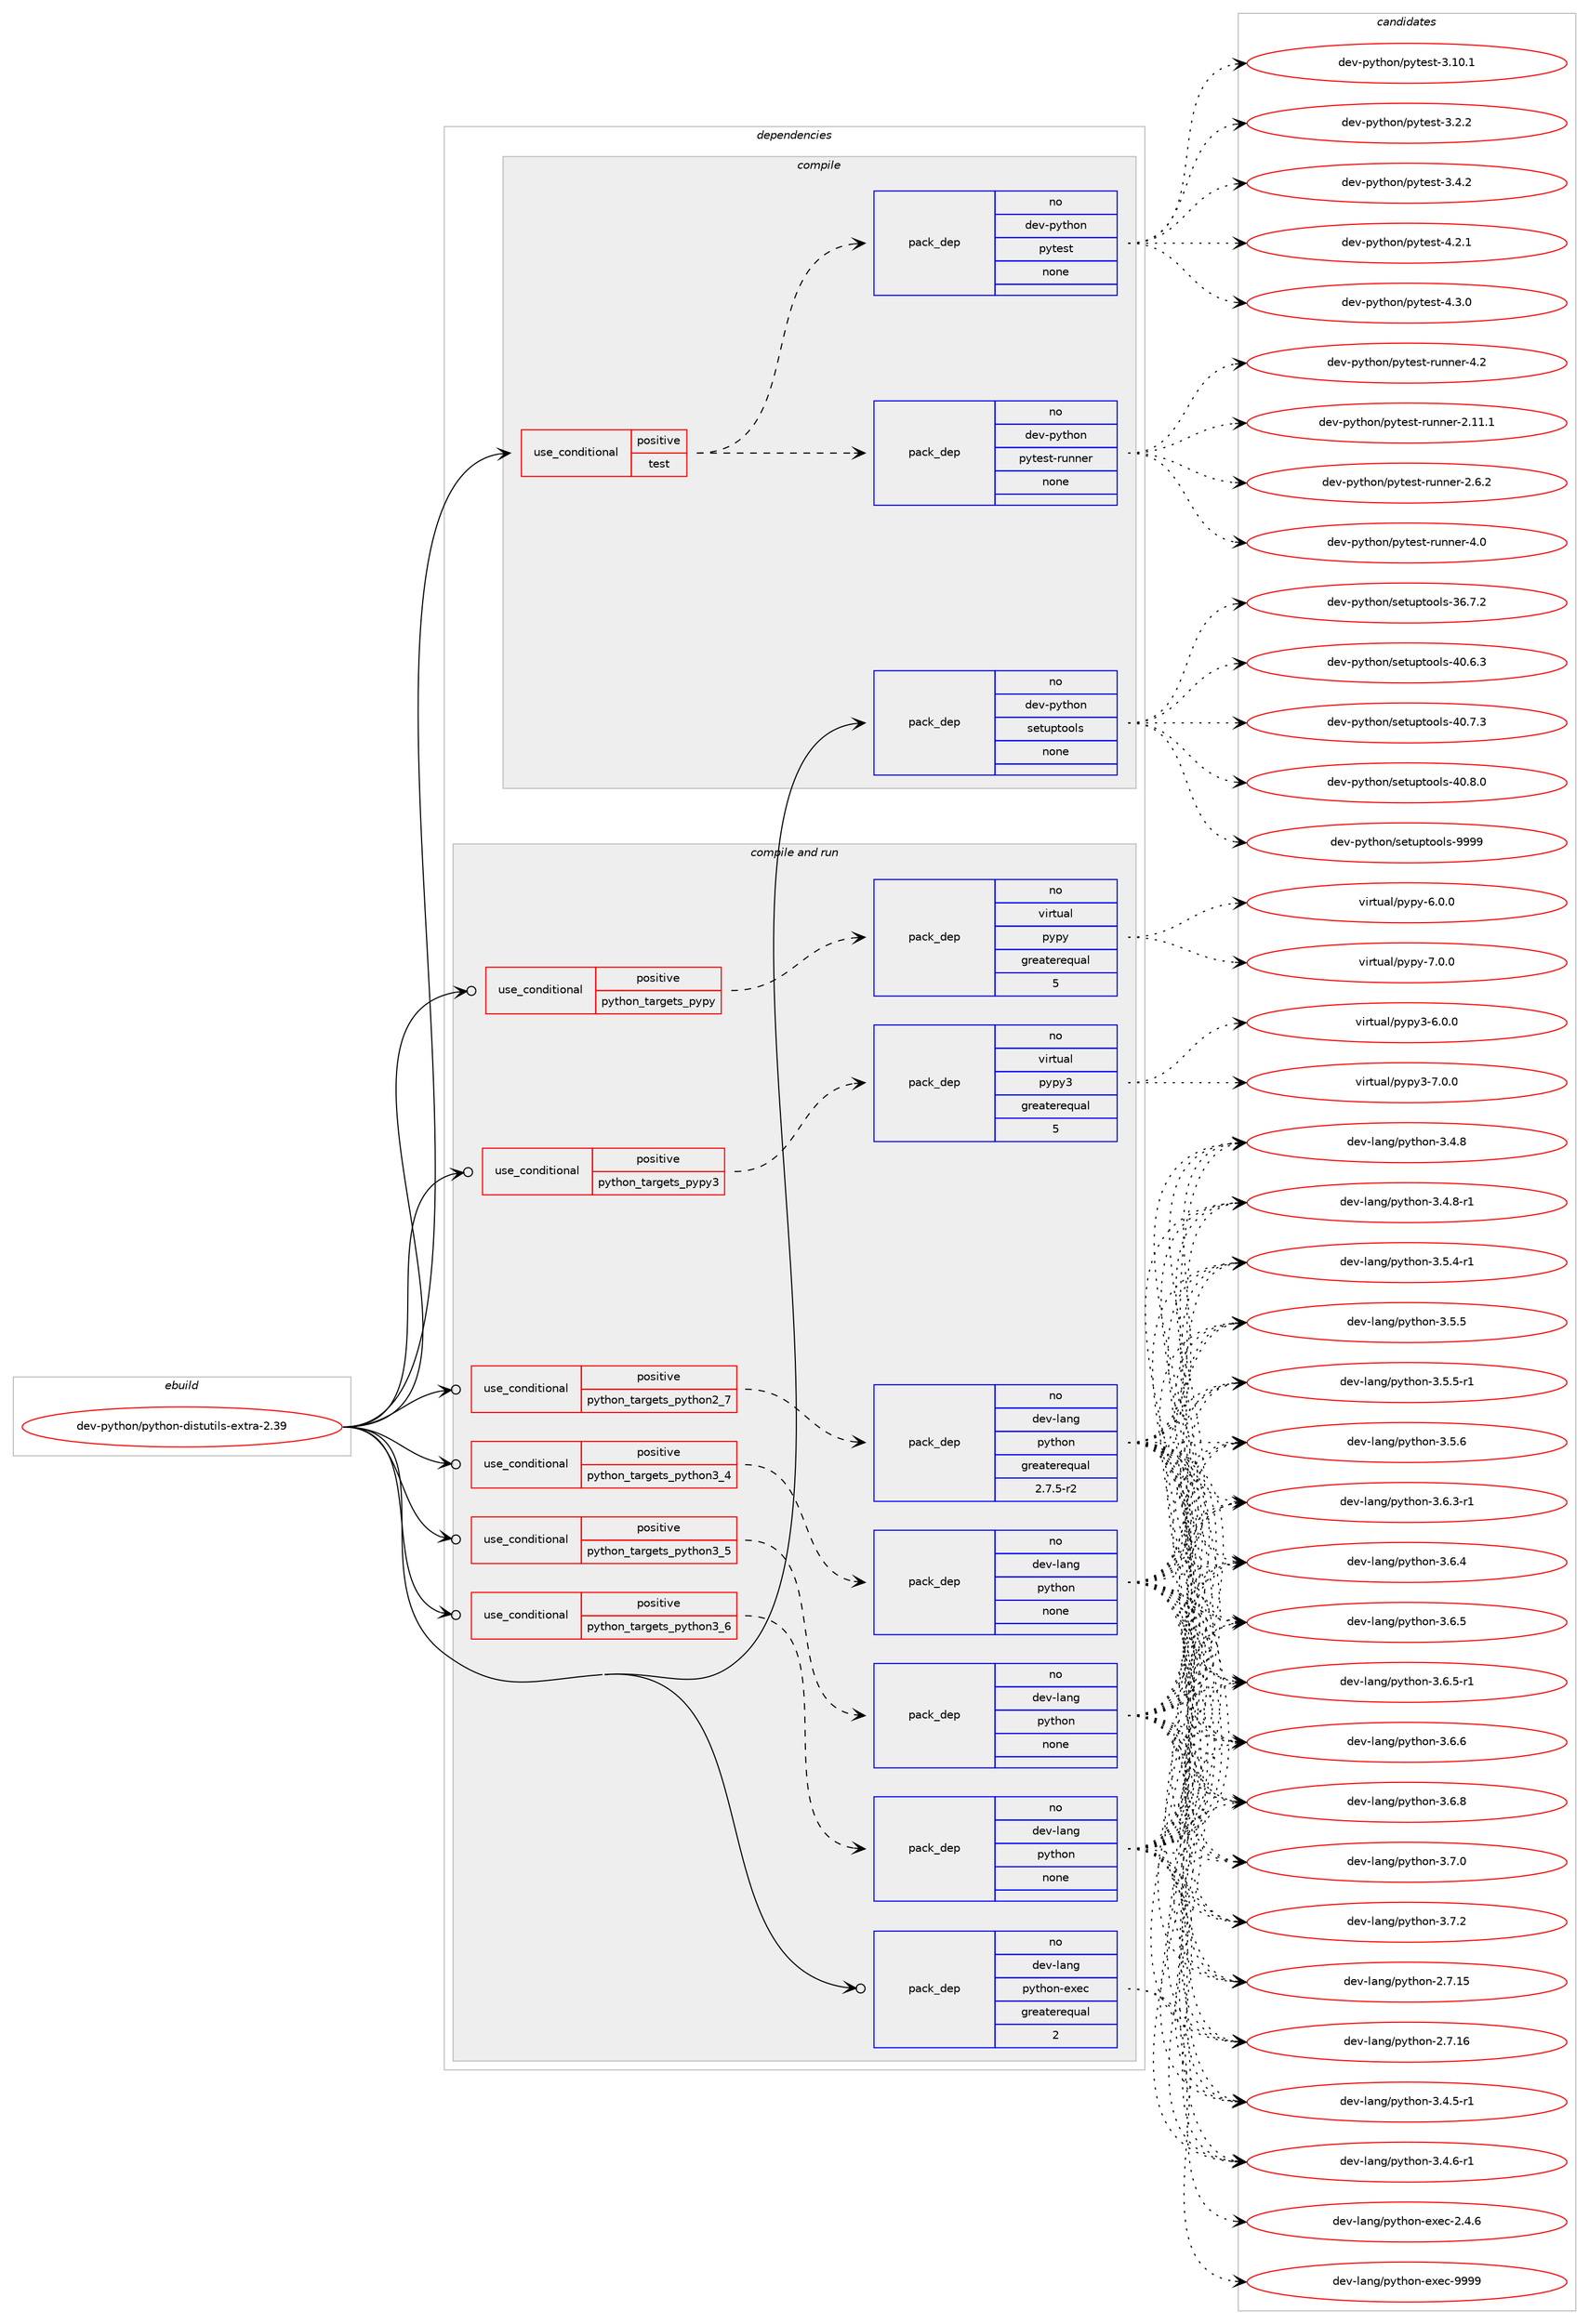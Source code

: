 digraph prolog {

# *************
# Graph options
# *************

newrank=true;
concentrate=true;
compound=true;
graph [rankdir=LR,fontname=Helvetica,fontsize=10,ranksep=1.5];#, ranksep=2.5, nodesep=0.2];
edge  [arrowhead=vee];
node  [fontname=Helvetica,fontsize=10];

# **********
# The ebuild
# **********

subgraph cluster_leftcol {
color=gray;
rank=same;
label=<<i>ebuild</i>>;
id [label="dev-python/python-distutils-extra-2.39", color=red, width=4, href="../dev-python/python-distutils-extra-2.39.svg"];
}

# ****************
# The dependencies
# ****************

subgraph cluster_midcol {
color=gray;
label=<<i>dependencies</i>>;
subgraph cluster_compile {
fillcolor="#eeeeee";
style=filled;
label=<<i>compile</i>>;
subgraph cond382570 {
dependency1434694 [label=<<TABLE BORDER="0" CELLBORDER="1" CELLSPACING="0" CELLPADDING="4"><TR><TD ROWSPAN="3" CELLPADDING="10">use_conditional</TD></TR><TR><TD>positive</TD></TR><TR><TD>test</TD></TR></TABLE>>, shape=none, color=red];
subgraph pack1028771 {
dependency1434695 [label=<<TABLE BORDER="0" CELLBORDER="1" CELLSPACING="0" CELLPADDING="4" WIDTH="220"><TR><TD ROWSPAN="6" CELLPADDING="30">pack_dep</TD></TR><TR><TD WIDTH="110">no</TD></TR><TR><TD>dev-python</TD></TR><TR><TD>pytest-runner</TD></TR><TR><TD>none</TD></TR><TR><TD></TD></TR></TABLE>>, shape=none, color=blue];
}
dependency1434694:e -> dependency1434695:w [weight=20,style="dashed",arrowhead="vee"];
subgraph pack1028772 {
dependency1434696 [label=<<TABLE BORDER="0" CELLBORDER="1" CELLSPACING="0" CELLPADDING="4" WIDTH="220"><TR><TD ROWSPAN="6" CELLPADDING="30">pack_dep</TD></TR><TR><TD WIDTH="110">no</TD></TR><TR><TD>dev-python</TD></TR><TR><TD>pytest</TD></TR><TR><TD>none</TD></TR><TR><TD></TD></TR></TABLE>>, shape=none, color=blue];
}
dependency1434694:e -> dependency1434696:w [weight=20,style="dashed",arrowhead="vee"];
}
id:e -> dependency1434694:w [weight=20,style="solid",arrowhead="vee"];
subgraph pack1028773 {
dependency1434697 [label=<<TABLE BORDER="0" CELLBORDER="1" CELLSPACING="0" CELLPADDING="4" WIDTH="220"><TR><TD ROWSPAN="6" CELLPADDING="30">pack_dep</TD></TR><TR><TD WIDTH="110">no</TD></TR><TR><TD>dev-python</TD></TR><TR><TD>setuptools</TD></TR><TR><TD>none</TD></TR><TR><TD></TD></TR></TABLE>>, shape=none, color=blue];
}
id:e -> dependency1434697:w [weight=20,style="solid",arrowhead="vee"];
}
subgraph cluster_compileandrun {
fillcolor="#eeeeee";
style=filled;
label=<<i>compile and run</i>>;
subgraph cond382571 {
dependency1434698 [label=<<TABLE BORDER="0" CELLBORDER="1" CELLSPACING="0" CELLPADDING="4"><TR><TD ROWSPAN="3" CELLPADDING="10">use_conditional</TD></TR><TR><TD>positive</TD></TR><TR><TD>python_targets_pypy</TD></TR></TABLE>>, shape=none, color=red];
subgraph pack1028774 {
dependency1434699 [label=<<TABLE BORDER="0" CELLBORDER="1" CELLSPACING="0" CELLPADDING="4" WIDTH="220"><TR><TD ROWSPAN="6" CELLPADDING="30">pack_dep</TD></TR><TR><TD WIDTH="110">no</TD></TR><TR><TD>virtual</TD></TR><TR><TD>pypy</TD></TR><TR><TD>greaterequal</TD></TR><TR><TD>5</TD></TR></TABLE>>, shape=none, color=blue];
}
dependency1434698:e -> dependency1434699:w [weight=20,style="dashed",arrowhead="vee"];
}
id:e -> dependency1434698:w [weight=20,style="solid",arrowhead="odotvee"];
subgraph cond382572 {
dependency1434700 [label=<<TABLE BORDER="0" CELLBORDER="1" CELLSPACING="0" CELLPADDING="4"><TR><TD ROWSPAN="3" CELLPADDING="10">use_conditional</TD></TR><TR><TD>positive</TD></TR><TR><TD>python_targets_pypy3</TD></TR></TABLE>>, shape=none, color=red];
subgraph pack1028775 {
dependency1434701 [label=<<TABLE BORDER="0" CELLBORDER="1" CELLSPACING="0" CELLPADDING="4" WIDTH="220"><TR><TD ROWSPAN="6" CELLPADDING="30">pack_dep</TD></TR><TR><TD WIDTH="110">no</TD></TR><TR><TD>virtual</TD></TR><TR><TD>pypy3</TD></TR><TR><TD>greaterequal</TD></TR><TR><TD>5</TD></TR></TABLE>>, shape=none, color=blue];
}
dependency1434700:e -> dependency1434701:w [weight=20,style="dashed",arrowhead="vee"];
}
id:e -> dependency1434700:w [weight=20,style="solid",arrowhead="odotvee"];
subgraph cond382573 {
dependency1434702 [label=<<TABLE BORDER="0" CELLBORDER="1" CELLSPACING="0" CELLPADDING="4"><TR><TD ROWSPAN="3" CELLPADDING="10">use_conditional</TD></TR><TR><TD>positive</TD></TR><TR><TD>python_targets_python2_7</TD></TR></TABLE>>, shape=none, color=red];
subgraph pack1028776 {
dependency1434703 [label=<<TABLE BORDER="0" CELLBORDER="1" CELLSPACING="0" CELLPADDING="4" WIDTH="220"><TR><TD ROWSPAN="6" CELLPADDING="30">pack_dep</TD></TR><TR><TD WIDTH="110">no</TD></TR><TR><TD>dev-lang</TD></TR><TR><TD>python</TD></TR><TR><TD>greaterequal</TD></TR><TR><TD>2.7.5-r2</TD></TR></TABLE>>, shape=none, color=blue];
}
dependency1434702:e -> dependency1434703:w [weight=20,style="dashed",arrowhead="vee"];
}
id:e -> dependency1434702:w [weight=20,style="solid",arrowhead="odotvee"];
subgraph cond382574 {
dependency1434704 [label=<<TABLE BORDER="0" CELLBORDER="1" CELLSPACING="0" CELLPADDING="4"><TR><TD ROWSPAN="3" CELLPADDING="10">use_conditional</TD></TR><TR><TD>positive</TD></TR><TR><TD>python_targets_python3_4</TD></TR></TABLE>>, shape=none, color=red];
subgraph pack1028777 {
dependency1434705 [label=<<TABLE BORDER="0" CELLBORDER="1" CELLSPACING="0" CELLPADDING="4" WIDTH="220"><TR><TD ROWSPAN="6" CELLPADDING="30">pack_dep</TD></TR><TR><TD WIDTH="110">no</TD></TR><TR><TD>dev-lang</TD></TR><TR><TD>python</TD></TR><TR><TD>none</TD></TR><TR><TD></TD></TR></TABLE>>, shape=none, color=blue];
}
dependency1434704:e -> dependency1434705:w [weight=20,style="dashed",arrowhead="vee"];
}
id:e -> dependency1434704:w [weight=20,style="solid",arrowhead="odotvee"];
subgraph cond382575 {
dependency1434706 [label=<<TABLE BORDER="0" CELLBORDER="1" CELLSPACING="0" CELLPADDING="4"><TR><TD ROWSPAN="3" CELLPADDING="10">use_conditional</TD></TR><TR><TD>positive</TD></TR><TR><TD>python_targets_python3_5</TD></TR></TABLE>>, shape=none, color=red];
subgraph pack1028778 {
dependency1434707 [label=<<TABLE BORDER="0" CELLBORDER="1" CELLSPACING="0" CELLPADDING="4" WIDTH="220"><TR><TD ROWSPAN="6" CELLPADDING="30">pack_dep</TD></TR><TR><TD WIDTH="110">no</TD></TR><TR><TD>dev-lang</TD></TR><TR><TD>python</TD></TR><TR><TD>none</TD></TR><TR><TD></TD></TR></TABLE>>, shape=none, color=blue];
}
dependency1434706:e -> dependency1434707:w [weight=20,style="dashed",arrowhead="vee"];
}
id:e -> dependency1434706:w [weight=20,style="solid",arrowhead="odotvee"];
subgraph cond382576 {
dependency1434708 [label=<<TABLE BORDER="0" CELLBORDER="1" CELLSPACING="0" CELLPADDING="4"><TR><TD ROWSPAN="3" CELLPADDING="10">use_conditional</TD></TR><TR><TD>positive</TD></TR><TR><TD>python_targets_python3_6</TD></TR></TABLE>>, shape=none, color=red];
subgraph pack1028779 {
dependency1434709 [label=<<TABLE BORDER="0" CELLBORDER="1" CELLSPACING="0" CELLPADDING="4" WIDTH="220"><TR><TD ROWSPAN="6" CELLPADDING="30">pack_dep</TD></TR><TR><TD WIDTH="110">no</TD></TR><TR><TD>dev-lang</TD></TR><TR><TD>python</TD></TR><TR><TD>none</TD></TR><TR><TD></TD></TR></TABLE>>, shape=none, color=blue];
}
dependency1434708:e -> dependency1434709:w [weight=20,style="dashed",arrowhead="vee"];
}
id:e -> dependency1434708:w [weight=20,style="solid",arrowhead="odotvee"];
subgraph pack1028780 {
dependency1434710 [label=<<TABLE BORDER="0" CELLBORDER="1" CELLSPACING="0" CELLPADDING="4" WIDTH="220"><TR><TD ROWSPAN="6" CELLPADDING="30">pack_dep</TD></TR><TR><TD WIDTH="110">no</TD></TR><TR><TD>dev-lang</TD></TR><TR><TD>python-exec</TD></TR><TR><TD>greaterequal</TD></TR><TR><TD>2</TD></TR></TABLE>>, shape=none, color=blue];
}
id:e -> dependency1434710:w [weight=20,style="solid",arrowhead="odotvee"];
}
subgraph cluster_run {
fillcolor="#eeeeee";
style=filled;
label=<<i>run</i>>;
}
}

# **************
# The candidates
# **************

subgraph cluster_choices {
rank=same;
color=gray;
label=<<i>candidates</i>>;

subgraph choice1028771 {
color=black;
nodesep=1;
choice10010111845112121116104111110471121211161011151164511411711011010111445504649494649 [label="dev-python/pytest-runner-2.11.1", color=red, width=4,href="../dev-python/pytest-runner-2.11.1.svg"];
choice100101118451121211161041111104711212111610111511645114117110110101114455046544650 [label="dev-python/pytest-runner-2.6.2", color=red, width=4,href="../dev-python/pytest-runner-2.6.2.svg"];
choice10010111845112121116104111110471121211161011151164511411711011010111445524648 [label="dev-python/pytest-runner-4.0", color=red, width=4,href="../dev-python/pytest-runner-4.0.svg"];
choice10010111845112121116104111110471121211161011151164511411711011010111445524650 [label="dev-python/pytest-runner-4.2", color=red, width=4,href="../dev-python/pytest-runner-4.2.svg"];
dependency1434695:e -> choice10010111845112121116104111110471121211161011151164511411711011010111445504649494649:w [style=dotted,weight="100"];
dependency1434695:e -> choice100101118451121211161041111104711212111610111511645114117110110101114455046544650:w [style=dotted,weight="100"];
dependency1434695:e -> choice10010111845112121116104111110471121211161011151164511411711011010111445524648:w [style=dotted,weight="100"];
dependency1434695:e -> choice10010111845112121116104111110471121211161011151164511411711011010111445524650:w [style=dotted,weight="100"];
}
subgraph choice1028772 {
color=black;
nodesep=1;
choice100101118451121211161041111104711212111610111511645514649484649 [label="dev-python/pytest-3.10.1", color=red, width=4,href="../dev-python/pytest-3.10.1.svg"];
choice1001011184511212111610411111047112121116101115116455146504650 [label="dev-python/pytest-3.2.2", color=red, width=4,href="../dev-python/pytest-3.2.2.svg"];
choice1001011184511212111610411111047112121116101115116455146524650 [label="dev-python/pytest-3.4.2", color=red, width=4,href="../dev-python/pytest-3.4.2.svg"];
choice1001011184511212111610411111047112121116101115116455246504649 [label="dev-python/pytest-4.2.1", color=red, width=4,href="../dev-python/pytest-4.2.1.svg"];
choice1001011184511212111610411111047112121116101115116455246514648 [label="dev-python/pytest-4.3.0", color=red, width=4,href="../dev-python/pytest-4.3.0.svg"];
dependency1434696:e -> choice100101118451121211161041111104711212111610111511645514649484649:w [style=dotted,weight="100"];
dependency1434696:e -> choice1001011184511212111610411111047112121116101115116455146504650:w [style=dotted,weight="100"];
dependency1434696:e -> choice1001011184511212111610411111047112121116101115116455146524650:w [style=dotted,weight="100"];
dependency1434696:e -> choice1001011184511212111610411111047112121116101115116455246504649:w [style=dotted,weight="100"];
dependency1434696:e -> choice1001011184511212111610411111047112121116101115116455246514648:w [style=dotted,weight="100"];
}
subgraph choice1028773 {
color=black;
nodesep=1;
choice100101118451121211161041111104711510111611711211611111110811545515446554650 [label="dev-python/setuptools-36.7.2", color=red, width=4,href="../dev-python/setuptools-36.7.2.svg"];
choice100101118451121211161041111104711510111611711211611111110811545524846544651 [label="dev-python/setuptools-40.6.3", color=red, width=4,href="../dev-python/setuptools-40.6.3.svg"];
choice100101118451121211161041111104711510111611711211611111110811545524846554651 [label="dev-python/setuptools-40.7.3", color=red, width=4,href="../dev-python/setuptools-40.7.3.svg"];
choice100101118451121211161041111104711510111611711211611111110811545524846564648 [label="dev-python/setuptools-40.8.0", color=red, width=4,href="../dev-python/setuptools-40.8.0.svg"];
choice10010111845112121116104111110471151011161171121161111111081154557575757 [label="dev-python/setuptools-9999", color=red, width=4,href="../dev-python/setuptools-9999.svg"];
dependency1434697:e -> choice100101118451121211161041111104711510111611711211611111110811545515446554650:w [style=dotted,weight="100"];
dependency1434697:e -> choice100101118451121211161041111104711510111611711211611111110811545524846544651:w [style=dotted,weight="100"];
dependency1434697:e -> choice100101118451121211161041111104711510111611711211611111110811545524846554651:w [style=dotted,weight="100"];
dependency1434697:e -> choice100101118451121211161041111104711510111611711211611111110811545524846564648:w [style=dotted,weight="100"];
dependency1434697:e -> choice10010111845112121116104111110471151011161171121161111111081154557575757:w [style=dotted,weight="100"];
}
subgraph choice1028774 {
color=black;
nodesep=1;
choice1181051141161179710847112121112121455446484648 [label="virtual/pypy-6.0.0", color=red, width=4,href="../virtual/pypy-6.0.0.svg"];
choice1181051141161179710847112121112121455546484648 [label="virtual/pypy-7.0.0", color=red, width=4,href="../virtual/pypy-7.0.0.svg"];
dependency1434699:e -> choice1181051141161179710847112121112121455446484648:w [style=dotted,weight="100"];
dependency1434699:e -> choice1181051141161179710847112121112121455546484648:w [style=dotted,weight="100"];
}
subgraph choice1028775 {
color=black;
nodesep=1;
choice118105114116117971084711212111212151455446484648 [label="virtual/pypy3-6.0.0", color=red, width=4,href="../virtual/pypy3-6.0.0.svg"];
choice118105114116117971084711212111212151455546484648 [label="virtual/pypy3-7.0.0", color=red, width=4,href="../virtual/pypy3-7.0.0.svg"];
dependency1434701:e -> choice118105114116117971084711212111212151455446484648:w [style=dotted,weight="100"];
dependency1434701:e -> choice118105114116117971084711212111212151455546484648:w [style=dotted,weight="100"];
}
subgraph choice1028776 {
color=black;
nodesep=1;
choice10010111845108971101034711212111610411111045504655464953 [label="dev-lang/python-2.7.15", color=red, width=4,href="../dev-lang/python-2.7.15.svg"];
choice10010111845108971101034711212111610411111045504655464954 [label="dev-lang/python-2.7.16", color=red, width=4,href="../dev-lang/python-2.7.16.svg"];
choice1001011184510897110103471121211161041111104551465246534511449 [label="dev-lang/python-3.4.5-r1", color=red, width=4,href="../dev-lang/python-3.4.5-r1.svg"];
choice1001011184510897110103471121211161041111104551465246544511449 [label="dev-lang/python-3.4.6-r1", color=red, width=4,href="../dev-lang/python-3.4.6-r1.svg"];
choice100101118451089711010347112121116104111110455146524656 [label="dev-lang/python-3.4.8", color=red, width=4,href="../dev-lang/python-3.4.8.svg"];
choice1001011184510897110103471121211161041111104551465246564511449 [label="dev-lang/python-3.4.8-r1", color=red, width=4,href="../dev-lang/python-3.4.8-r1.svg"];
choice1001011184510897110103471121211161041111104551465346524511449 [label="dev-lang/python-3.5.4-r1", color=red, width=4,href="../dev-lang/python-3.5.4-r1.svg"];
choice100101118451089711010347112121116104111110455146534653 [label="dev-lang/python-3.5.5", color=red, width=4,href="../dev-lang/python-3.5.5.svg"];
choice1001011184510897110103471121211161041111104551465346534511449 [label="dev-lang/python-3.5.5-r1", color=red, width=4,href="../dev-lang/python-3.5.5-r1.svg"];
choice100101118451089711010347112121116104111110455146534654 [label="dev-lang/python-3.5.6", color=red, width=4,href="../dev-lang/python-3.5.6.svg"];
choice1001011184510897110103471121211161041111104551465446514511449 [label="dev-lang/python-3.6.3-r1", color=red, width=4,href="../dev-lang/python-3.6.3-r1.svg"];
choice100101118451089711010347112121116104111110455146544652 [label="dev-lang/python-3.6.4", color=red, width=4,href="../dev-lang/python-3.6.4.svg"];
choice100101118451089711010347112121116104111110455146544653 [label="dev-lang/python-3.6.5", color=red, width=4,href="../dev-lang/python-3.6.5.svg"];
choice1001011184510897110103471121211161041111104551465446534511449 [label="dev-lang/python-3.6.5-r1", color=red, width=4,href="../dev-lang/python-3.6.5-r1.svg"];
choice100101118451089711010347112121116104111110455146544654 [label="dev-lang/python-3.6.6", color=red, width=4,href="../dev-lang/python-3.6.6.svg"];
choice100101118451089711010347112121116104111110455146544656 [label="dev-lang/python-3.6.8", color=red, width=4,href="../dev-lang/python-3.6.8.svg"];
choice100101118451089711010347112121116104111110455146554648 [label="dev-lang/python-3.7.0", color=red, width=4,href="../dev-lang/python-3.7.0.svg"];
choice100101118451089711010347112121116104111110455146554650 [label="dev-lang/python-3.7.2", color=red, width=4,href="../dev-lang/python-3.7.2.svg"];
dependency1434703:e -> choice10010111845108971101034711212111610411111045504655464953:w [style=dotted,weight="100"];
dependency1434703:e -> choice10010111845108971101034711212111610411111045504655464954:w [style=dotted,weight="100"];
dependency1434703:e -> choice1001011184510897110103471121211161041111104551465246534511449:w [style=dotted,weight="100"];
dependency1434703:e -> choice1001011184510897110103471121211161041111104551465246544511449:w [style=dotted,weight="100"];
dependency1434703:e -> choice100101118451089711010347112121116104111110455146524656:w [style=dotted,weight="100"];
dependency1434703:e -> choice1001011184510897110103471121211161041111104551465246564511449:w [style=dotted,weight="100"];
dependency1434703:e -> choice1001011184510897110103471121211161041111104551465346524511449:w [style=dotted,weight="100"];
dependency1434703:e -> choice100101118451089711010347112121116104111110455146534653:w [style=dotted,weight="100"];
dependency1434703:e -> choice1001011184510897110103471121211161041111104551465346534511449:w [style=dotted,weight="100"];
dependency1434703:e -> choice100101118451089711010347112121116104111110455146534654:w [style=dotted,weight="100"];
dependency1434703:e -> choice1001011184510897110103471121211161041111104551465446514511449:w [style=dotted,weight="100"];
dependency1434703:e -> choice100101118451089711010347112121116104111110455146544652:w [style=dotted,weight="100"];
dependency1434703:e -> choice100101118451089711010347112121116104111110455146544653:w [style=dotted,weight="100"];
dependency1434703:e -> choice1001011184510897110103471121211161041111104551465446534511449:w [style=dotted,weight="100"];
dependency1434703:e -> choice100101118451089711010347112121116104111110455146544654:w [style=dotted,weight="100"];
dependency1434703:e -> choice100101118451089711010347112121116104111110455146544656:w [style=dotted,weight="100"];
dependency1434703:e -> choice100101118451089711010347112121116104111110455146554648:w [style=dotted,weight="100"];
dependency1434703:e -> choice100101118451089711010347112121116104111110455146554650:w [style=dotted,weight="100"];
}
subgraph choice1028777 {
color=black;
nodesep=1;
choice10010111845108971101034711212111610411111045504655464953 [label="dev-lang/python-2.7.15", color=red, width=4,href="../dev-lang/python-2.7.15.svg"];
choice10010111845108971101034711212111610411111045504655464954 [label="dev-lang/python-2.7.16", color=red, width=4,href="../dev-lang/python-2.7.16.svg"];
choice1001011184510897110103471121211161041111104551465246534511449 [label="dev-lang/python-3.4.5-r1", color=red, width=4,href="../dev-lang/python-3.4.5-r1.svg"];
choice1001011184510897110103471121211161041111104551465246544511449 [label="dev-lang/python-3.4.6-r1", color=red, width=4,href="../dev-lang/python-3.4.6-r1.svg"];
choice100101118451089711010347112121116104111110455146524656 [label="dev-lang/python-3.4.8", color=red, width=4,href="../dev-lang/python-3.4.8.svg"];
choice1001011184510897110103471121211161041111104551465246564511449 [label="dev-lang/python-3.4.8-r1", color=red, width=4,href="../dev-lang/python-3.4.8-r1.svg"];
choice1001011184510897110103471121211161041111104551465346524511449 [label="dev-lang/python-3.5.4-r1", color=red, width=4,href="../dev-lang/python-3.5.4-r1.svg"];
choice100101118451089711010347112121116104111110455146534653 [label="dev-lang/python-3.5.5", color=red, width=4,href="../dev-lang/python-3.5.5.svg"];
choice1001011184510897110103471121211161041111104551465346534511449 [label="dev-lang/python-3.5.5-r1", color=red, width=4,href="../dev-lang/python-3.5.5-r1.svg"];
choice100101118451089711010347112121116104111110455146534654 [label="dev-lang/python-3.5.6", color=red, width=4,href="../dev-lang/python-3.5.6.svg"];
choice1001011184510897110103471121211161041111104551465446514511449 [label="dev-lang/python-3.6.3-r1", color=red, width=4,href="../dev-lang/python-3.6.3-r1.svg"];
choice100101118451089711010347112121116104111110455146544652 [label="dev-lang/python-3.6.4", color=red, width=4,href="../dev-lang/python-3.6.4.svg"];
choice100101118451089711010347112121116104111110455146544653 [label="dev-lang/python-3.6.5", color=red, width=4,href="../dev-lang/python-3.6.5.svg"];
choice1001011184510897110103471121211161041111104551465446534511449 [label="dev-lang/python-3.6.5-r1", color=red, width=4,href="../dev-lang/python-3.6.5-r1.svg"];
choice100101118451089711010347112121116104111110455146544654 [label="dev-lang/python-3.6.6", color=red, width=4,href="../dev-lang/python-3.6.6.svg"];
choice100101118451089711010347112121116104111110455146544656 [label="dev-lang/python-3.6.8", color=red, width=4,href="../dev-lang/python-3.6.8.svg"];
choice100101118451089711010347112121116104111110455146554648 [label="dev-lang/python-3.7.0", color=red, width=4,href="../dev-lang/python-3.7.0.svg"];
choice100101118451089711010347112121116104111110455146554650 [label="dev-lang/python-3.7.2", color=red, width=4,href="../dev-lang/python-3.7.2.svg"];
dependency1434705:e -> choice10010111845108971101034711212111610411111045504655464953:w [style=dotted,weight="100"];
dependency1434705:e -> choice10010111845108971101034711212111610411111045504655464954:w [style=dotted,weight="100"];
dependency1434705:e -> choice1001011184510897110103471121211161041111104551465246534511449:w [style=dotted,weight="100"];
dependency1434705:e -> choice1001011184510897110103471121211161041111104551465246544511449:w [style=dotted,weight="100"];
dependency1434705:e -> choice100101118451089711010347112121116104111110455146524656:w [style=dotted,weight="100"];
dependency1434705:e -> choice1001011184510897110103471121211161041111104551465246564511449:w [style=dotted,weight="100"];
dependency1434705:e -> choice1001011184510897110103471121211161041111104551465346524511449:w [style=dotted,weight="100"];
dependency1434705:e -> choice100101118451089711010347112121116104111110455146534653:w [style=dotted,weight="100"];
dependency1434705:e -> choice1001011184510897110103471121211161041111104551465346534511449:w [style=dotted,weight="100"];
dependency1434705:e -> choice100101118451089711010347112121116104111110455146534654:w [style=dotted,weight="100"];
dependency1434705:e -> choice1001011184510897110103471121211161041111104551465446514511449:w [style=dotted,weight="100"];
dependency1434705:e -> choice100101118451089711010347112121116104111110455146544652:w [style=dotted,weight="100"];
dependency1434705:e -> choice100101118451089711010347112121116104111110455146544653:w [style=dotted,weight="100"];
dependency1434705:e -> choice1001011184510897110103471121211161041111104551465446534511449:w [style=dotted,weight="100"];
dependency1434705:e -> choice100101118451089711010347112121116104111110455146544654:w [style=dotted,weight="100"];
dependency1434705:e -> choice100101118451089711010347112121116104111110455146544656:w [style=dotted,weight="100"];
dependency1434705:e -> choice100101118451089711010347112121116104111110455146554648:w [style=dotted,weight="100"];
dependency1434705:e -> choice100101118451089711010347112121116104111110455146554650:w [style=dotted,weight="100"];
}
subgraph choice1028778 {
color=black;
nodesep=1;
choice10010111845108971101034711212111610411111045504655464953 [label="dev-lang/python-2.7.15", color=red, width=4,href="../dev-lang/python-2.7.15.svg"];
choice10010111845108971101034711212111610411111045504655464954 [label="dev-lang/python-2.7.16", color=red, width=4,href="../dev-lang/python-2.7.16.svg"];
choice1001011184510897110103471121211161041111104551465246534511449 [label="dev-lang/python-3.4.5-r1", color=red, width=4,href="../dev-lang/python-3.4.5-r1.svg"];
choice1001011184510897110103471121211161041111104551465246544511449 [label="dev-lang/python-3.4.6-r1", color=red, width=4,href="../dev-lang/python-3.4.6-r1.svg"];
choice100101118451089711010347112121116104111110455146524656 [label="dev-lang/python-3.4.8", color=red, width=4,href="../dev-lang/python-3.4.8.svg"];
choice1001011184510897110103471121211161041111104551465246564511449 [label="dev-lang/python-3.4.8-r1", color=red, width=4,href="../dev-lang/python-3.4.8-r1.svg"];
choice1001011184510897110103471121211161041111104551465346524511449 [label="dev-lang/python-3.5.4-r1", color=red, width=4,href="../dev-lang/python-3.5.4-r1.svg"];
choice100101118451089711010347112121116104111110455146534653 [label="dev-lang/python-3.5.5", color=red, width=4,href="../dev-lang/python-3.5.5.svg"];
choice1001011184510897110103471121211161041111104551465346534511449 [label="dev-lang/python-3.5.5-r1", color=red, width=4,href="../dev-lang/python-3.5.5-r1.svg"];
choice100101118451089711010347112121116104111110455146534654 [label="dev-lang/python-3.5.6", color=red, width=4,href="../dev-lang/python-3.5.6.svg"];
choice1001011184510897110103471121211161041111104551465446514511449 [label="dev-lang/python-3.6.3-r1", color=red, width=4,href="../dev-lang/python-3.6.3-r1.svg"];
choice100101118451089711010347112121116104111110455146544652 [label="dev-lang/python-3.6.4", color=red, width=4,href="../dev-lang/python-3.6.4.svg"];
choice100101118451089711010347112121116104111110455146544653 [label="dev-lang/python-3.6.5", color=red, width=4,href="../dev-lang/python-3.6.5.svg"];
choice1001011184510897110103471121211161041111104551465446534511449 [label="dev-lang/python-3.6.5-r1", color=red, width=4,href="../dev-lang/python-3.6.5-r1.svg"];
choice100101118451089711010347112121116104111110455146544654 [label="dev-lang/python-3.6.6", color=red, width=4,href="../dev-lang/python-3.6.6.svg"];
choice100101118451089711010347112121116104111110455146544656 [label="dev-lang/python-3.6.8", color=red, width=4,href="../dev-lang/python-3.6.8.svg"];
choice100101118451089711010347112121116104111110455146554648 [label="dev-lang/python-3.7.0", color=red, width=4,href="../dev-lang/python-3.7.0.svg"];
choice100101118451089711010347112121116104111110455146554650 [label="dev-lang/python-3.7.2", color=red, width=4,href="../dev-lang/python-3.7.2.svg"];
dependency1434707:e -> choice10010111845108971101034711212111610411111045504655464953:w [style=dotted,weight="100"];
dependency1434707:e -> choice10010111845108971101034711212111610411111045504655464954:w [style=dotted,weight="100"];
dependency1434707:e -> choice1001011184510897110103471121211161041111104551465246534511449:w [style=dotted,weight="100"];
dependency1434707:e -> choice1001011184510897110103471121211161041111104551465246544511449:w [style=dotted,weight="100"];
dependency1434707:e -> choice100101118451089711010347112121116104111110455146524656:w [style=dotted,weight="100"];
dependency1434707:e -> choice1001011184510897110103471121211161041111104551465246564511449:w [style=dotted,weight="100"];
dependency1434707:e -> choice1001011184510897110103471121211161041111104551465346524511449:w [style=dotted,weight="100"];
dependency1434707:e -> choice100101118451089711010347112121116104111110455146534653:w [style=dotted,weight="100"];
dependency1434707:e -> choice1001011184510897110103471121211161041111104551465346534511449:w [style=dotted,weight="100"];
dependency1434707:e -> choice100101118451089711010347112121116104111110455146534654:w [style=dotted,weight="100"];
dependency1434707:e -> choice1001011184510897110103471121211161041111104551465446514511449:w [style=dotted,weight="100"];
dependency1434707:e -> choice100101118451089711010347112121116104111110455146544652:w [style=dotted,weight="100"];
dependency1434707:e -> choice100101118451089711010347112121116104111110455146544653:w [style=dotted,weight="100"];
dependency1434707:e -> choice1001011184510897110103471121211161041111104551465446534511449:w [style=dotted,weight="100"];
dependency1434707:e -> choice100101118451089711010347112121116104111110455146544654:w [style=dotted,weight="100"];
dependency1434707:e -> choice100101118451089711010347112121116104111110455146544656:w [style=dotted,weight="100"];
dependency1434707:e -> choice100101118451089711010347112121116104111110455146554648:w [style=dotted,weight="100"];
dependency1434707:e -> choice100101118451089711010347112121116104111110455146554650:w [style=dotted,weight="100"];
}
subgraph choice1028779 {
color=black;
nodesep=1;
choice10010111845108971101034711212111610411111045504655464953 [label="dev-lang/python-2.7.15", color=red, width=4,href="../dev-lang/python-2.7.15.svg"];
choice10010111845108971101034711212111610411111045504655464954 [label="dev-lang/python-2.7.16", color=red, width=4,href="../dev-lang/python-2.7.16.svg"];
choice1001011184510897110103471121211161041111104551465246534511449 [label="dev-lang/python-3.4.5-r1", color=red, width=4,href="../dev-lang/python-3.4.5-r1.svg"];
choice1001011184510897110103471121211161041111104551465246544511449 [label="dev-lang/python-3.4.6-r1", color=red, width=4,href="../dev-lang/python-3.4.6-r1.svg"];
choice100101118451089711010347112121116104111110455146524656 [label="dev-lang/python-3.4.8", color=red, width=4,href="../dev-lang/python-3.4.8.svg"];
choice1001011184510897110103471121211161041111104551465246564511449 [label="dev-lang/python-3.4.8-r1", color=red, width=4,href="../dev-lang/python-3.4.8-r1.svg"];
choice1001011184510897110103471121211161041111104551465346524511449 [label="dev-lang/python-3.5.4-r1", color=red, width=4,href="../dev-lang/python-3.5.4-r1.svg"];
choice100101118451089711010347112121116104111110455146534653 [label="dev-lang/python-3.5.5", color=red, width=4,href="../dev-lang/python-3.5.5.svg"];
choice1001011184510897110103471121211161041111104551465346534511449 [label="dev-lang/python-3.5.5-r1", color=red, width=4,href="../dev-lang/python-3.5.5-r1.svg"];
choice100101118451089711010347112121116104111110455146534654 [label="dev-lang/python-3.5.6", color=red, width=4,href="../dev-lang/python-3.5.6.svg"];
choice1001011184510897110103471121211161041111104551465446514511449 [label="dev-lang/python-3.6.3-r1", color=red, width=4,href="../dev-lang/python-3.6.3-r1.svg"];
choice100101118451089711010347112121116104111110455146544652 [label="dev-lang/python-3.6.4", color=red, width=4,href="../dev-lang/python-3.6.4.svg"];
choice100101118451089711010347112121116104111110455146544653 [label="dev-lang/python-3.6.5", color=red, width=4,href="../dev-lang/python-3.6.5.svg"];
choice1001011184510897110103471121211161041111104551465446534511449 [label="dev-lang/python-3.6.5-r1", color=red, width=4,href="../dev-lang/python-3.6.5-r1.svg"];
choice100101118451089711010347112121116104111110455146544654 [label="dev-lang/python-3.6.6", color=red, width=4,href="../dev-lang/python-3.6.6.svg"];
choice100101118451089711010347112121116104111110455146544656 [label="dev-lang/python-3.6.8", color=red, width=4,href="../dev-lang/python-3.6.8.svg"];
choice100101118451089711010347112121116104111110455146554648 [label="dev-lang/python-3.7.0", color=red, width=4,href="../dev-lang/python-3.7.0.svg"];
choice100101118451089711010347112121116104111110455146554650 [label="dev-lang/python-3.7.2", color=red, width=4,href="../dev-lang/python-3.7.2.svg"];
dependency1434709:e -> choice10010111845108971101034711212111610411111045504655464953:w [style=dotted,weight="100"];
dependency1434709:e -> choice10010111845108971101034711212111610411111045504655464954:w [style=dotted,weight="100"];
dependency1434709:e -> choice1001011184510897110103471121211161041111104551465246534511449:w [style=dotted,weight="100"];
dependency1434709:e -> choice1001011184510897110103471121211161041111104551465246544511449:w [style=dotted,weight="100"];
dependency1434709:e -> choice100101118451089711010347112121116104111110455146524656:w [style=dotted,weight="100"];
dependency1434709:e -> choice1001011184510897110103471121211161041111104551465246564511449:w [style=dotted,weight="100"];
dependency1434709:e -> choice1001011184510897110103471121211161041111104551465346524511449:w [style=dotted,weight="100"];
dependency1434709:e -> choice100101118451089711010347112121116104111110455146534653:w [style=dotted,weight="100"];
dependency1434709:e -> choice1001011184510897110103471121211161041111104551465346534511449:w [style=dotted,weight="100"];
dependency1434709:e -> choice100101118451089711010347112121116104111110455146534654:w [style=dotted,weight="100"];
dependency1434709:e -> choice1001011184510897110103471121211161041111104551465446514511449:w [style=dotted,weight="100"];
dependency1434709:e -> choice100101118451089711010347112121116104111110455146544652:w [style=dotted,weight="100"];
dependency1434709:e -> choice100101118451089711010347112121116104111110455146544653:w [style=dotted,weight="100"];
dependency1434709:e -> choice1001011184510897110103471121211161041111104551465446534511449:w [style=dotted,weight="100"];
dependency1434709:e -> choice100101118451089711010347112121116104111110455146544654:w [style=dotted,weight="100"];
dependency1434709:e -> choice100101118451089711010347112121116104111110455146544656:w [style=dotted,weight="100"];
dependency1434709:e -> choice100101118451089711010347112121116104111110455146554648:w [style=dotted,weight="100"];
dependency1434709:e -> choice100101118451089711010347112121116104111110455146554650:w [style=dotted,weight="100"];
}
subgraph choice1028780 {
color=black;
nodesep=1;
choice1001011184510897110103471121211161041111104510112010199455046524654 [label="dev-lang/python-exec-2.4.6", color=red, width=4,href="../dev-lang/python-exec-2.4.6.svg"];
choice10010111845108971101034711212111610411111045101120101994557575757 [label="dev-lang/python-exec-9999", color=red, width=4,href="../dev-lang/python-exec-9999.svg"];
dependency1434710:e -> choice1001011184510897110103471121211161041111104510112010199455046524654:w [style=dotted,weight="100"];
dependency1434710:e -> choice10010111845108971101034711212111610411111045101120101994557575757:w [style=dotted,weight="100"];
}
}

}
